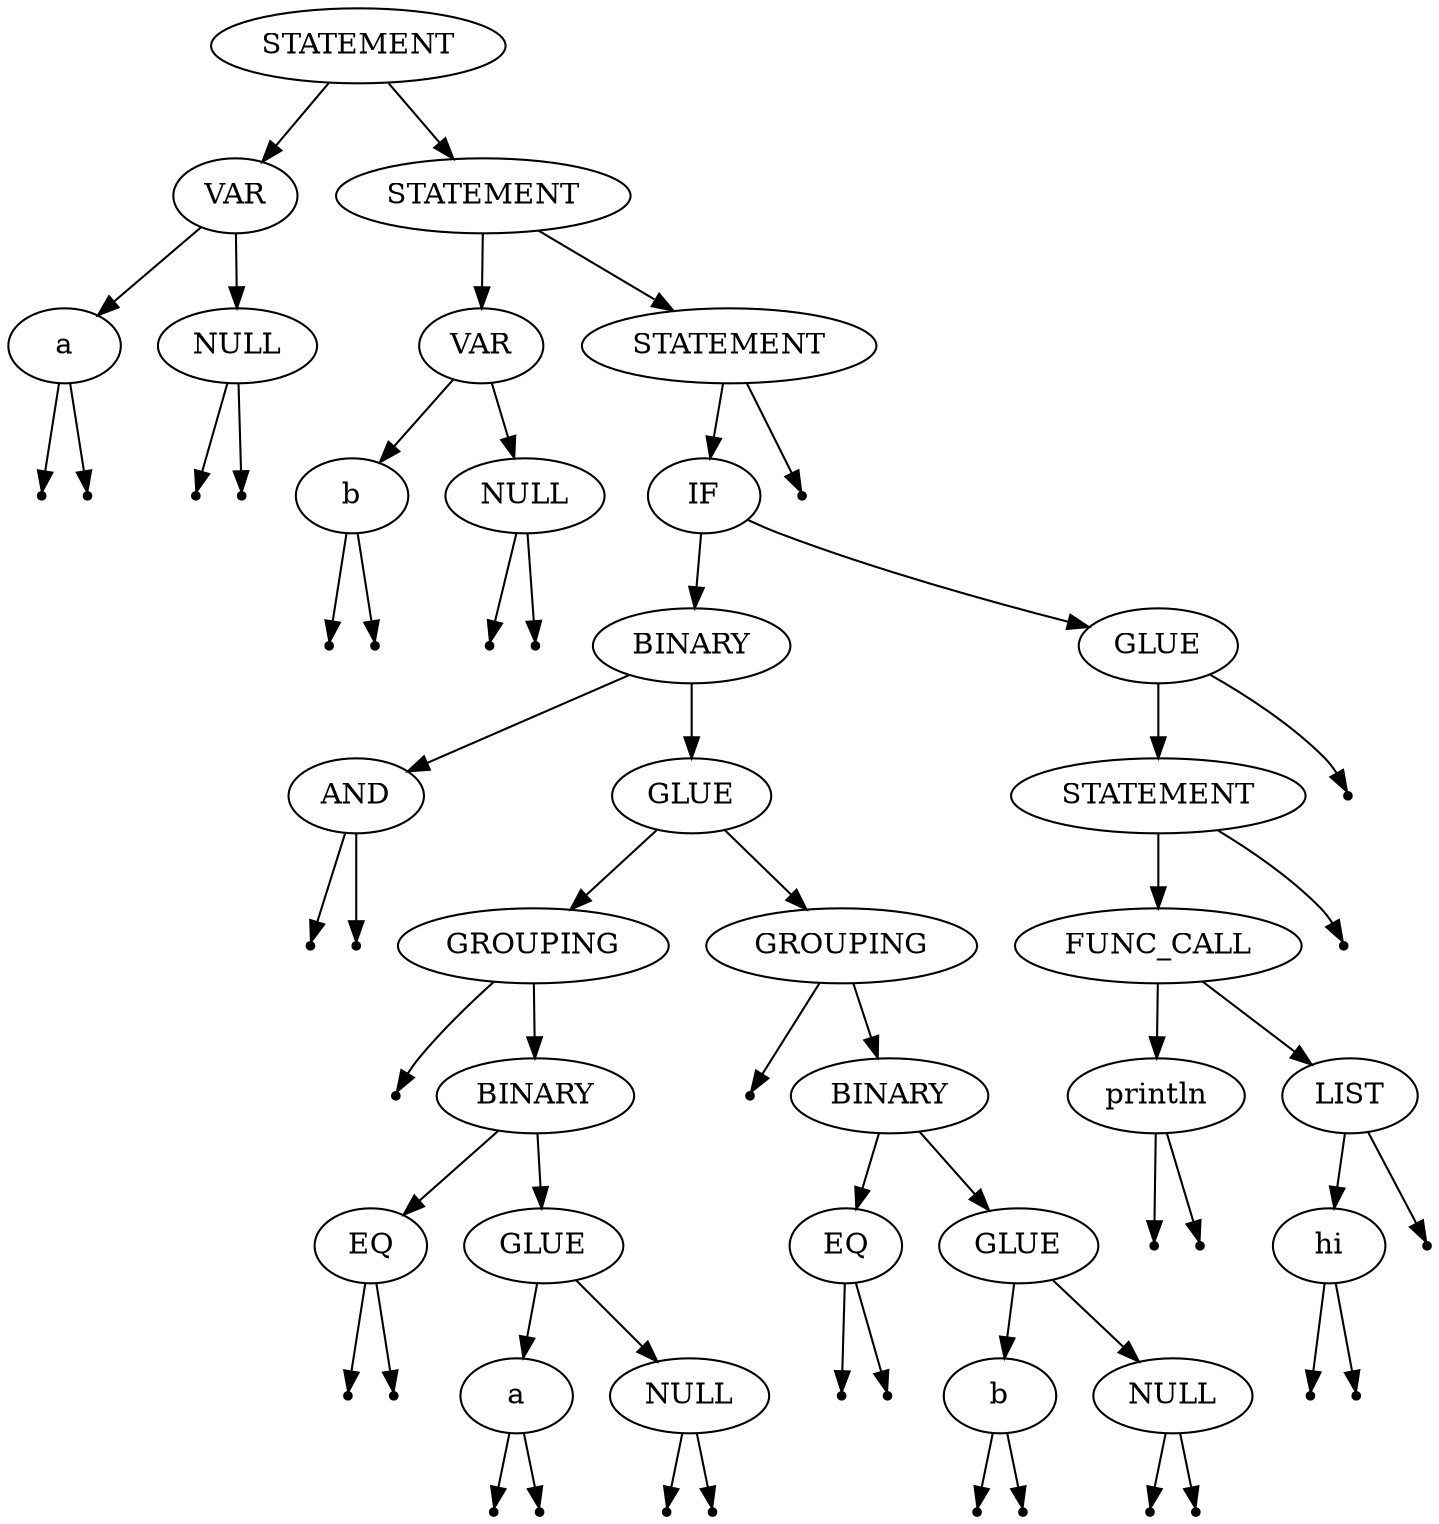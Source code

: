 digraph {
graph [ordering="out"];
Node0 [label=STATEMENT];
Node1 [label=VAR];
Node0 -> Node1;
Node2 [label=STATEMENT];
Node0 -> Node2;
Node3 [label="a"];
Node1 -> Node3;
Node4 [label=NULL];
Node1 -> Node4;
Node5 [label=VAR];
Node2 -> Node5;
Node6 [label=STATEMENT];
Node2 -> Node6;
Null0 [shape=point];
Node3 -> Null0;
Null1 [shape=point];
Node3 -> Null1;
Null2 [shape=point];
Node4 -> Null2;
Null3 [shape=point];
Node4 -> Null3;
Node7 [label="b"];
Node5 -> Node7;
Node8 [label=NULL];
Node5 -> Node8;
Node9 [label=IF];
Node6 -> Node9;
Null4 [shape=point];
Node6 -> Null4;
Null5 [shape=point];
Node7 -> Null5;
Null6 [shape=point];
Node7 -> Null6;
Null7 [shape=point];
Node8 -> Null7;
Null8 [shape=point];
Node8 -> Null8;
Node10 [label=BINARY];
Node9 -> Node10;
Node11 [label=GLUE];
Node9 -> Node11;
Node12 [label=AND];
Node10 -> Node12;
Node13 [label=GLUE];
Node10 -> Node13;
Node14 [label=STATEMENT];
Node11 -> Node14;
Null9 [shape=point];
Node11 -> Null9;
Null10 [shape=point];
Node12 -> Null10;
Null11 [shape=point];
Node12 -> Null11;
Node15 [label=GROUPING];
Node13 -> Node15;
Node16 [label=GROUPING];
Node13 -> Node16;
Node17 [label=FUNC_CALL];
Node14 -> Node17;
Null12 [shape=point];
Node14 -> Null12;
Null13 [shape=point];
Node15 -> Null13;
Node18 [label=BINARY];
Node15 -> Node18;
Null14 [shape=point];
Node16 -> Null14;
Node19 [label=BINARY];
Node16 -> Node19;
Node20 [label="println"];
Node17 -> Node20;
Node21 [label=LIST];
Node17 -> Node21;
Node22 [label=EQ];
Node18 -> Node22;
Node23 [label=GLUE];
Node18 -> Node23;
Node24 [label=EQ];
Node19 -> Node24;
Node25 [label=GLUE];
Node19 -> Node25;
Null15 [shape=point];
Node20 -> Null15;
Null16 [shape=point];
Node20 -> Null16;
Node26 [label="hi"];
Node21 -> Node26;
Null17 [shape=point];
Node21 -> Null17;
Null18 [shape=point];
Node22 -> Null18;
Null19 [shape=point];
Node22 -> Null19;
Node27 [label="a"];
Node23 -> Node27;
Node28 [label=NULL];
Node23 -> Node28;
Null20 [shape=point];
Node24 -> Null20;
Null21 [shape=point];
Node24 -> Null21;
Node29 [label="b"];
Node25 -> Node29;
Node30 [label=NULL];
Node25 -> Node30;
Null22 [shape=point];
Node26 -> Null22;
Null23 [shape=point];
Node26 -> Null23;
Null24 [shape=point];
Node27 -> Null24;
Null25 [shape=point];
Node27 -> Null25;
Null26 [shape=point];
Node28 -> Null26;
Null27 [shape=point];
Node28 -> Null27;
Null28 [shape=point];
Node29 -> Null28;
Null29 [shape=point];
Node29 -> Null29;
Null30 [shape=point];
Node30 -> Null30;
Null31 [shape=point];
Node30 -> Null31;
}